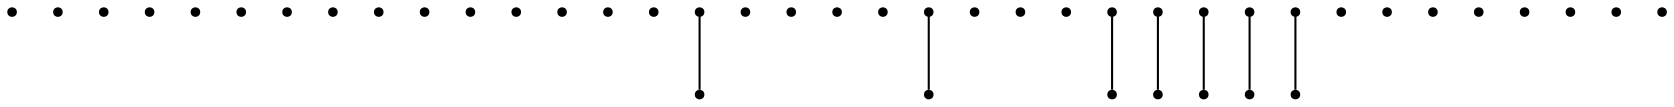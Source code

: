 graph {
  node [shape=point,comment="{\"directed\":false,\"doi\":\"10.1007/978-3-642-11805-0_21\",\"figure\":\"2\"}"]

  v0 [pos="1654.4668000509573,999.9444423801646"]
  v1 [pos="1638.396500041873,585.7230742147151"]
  v2 [pos="1632.6432504343431,1021.7566721608821"]
  v3 [pos="1610.8228820978209,1043.569728759892"]
  v4 [pos="1603.1140041794888,620.9921851197555"]
  v5 [pos="1589.0014321260674,1065.384947806745"]
  v6 [pos="1673.6789959042571,550.4539951103782"]
  v7 [pos="1567.1778825094532,1087.1981316085694"]
  v8 [pos="1545.3564325376997,1109.0132234526077"]
  v9 [pos="1532.547994445091,691.5303433284291"]
  v10 [pos="1523.5360960139783,1130.8254532333253"]
  v11 [pos="1470.9970326090968,1183.3444423801648"]
  v12 [pos="1449.1734829924826,1205.156672160882"]
  v13 [pos="1427.3531146559603,1226.969728759892"]
  v14 [pos="1405.5316646842068,1248.784947806745"]
  v15 [pos="1391.4180109955544,832.6065961443692"]
  v16 [pos="1723.0740638200627,832.6065961443692"]
  v17 [pos="1426.6995206611098,797.3385982639538"]
  v18 [pos="1383.7081150675929,1270.5981316085695"]
  v19 [pos="1363.1918488790823,839.6612006226851"]
  v20 [pos="1361.8866650958394,1292.4101705850653"]
  v21 [pos="1356.1345289363414,832.6065961443692"]
  v22 [pos="1363.1918488790823,832.6065961443692"]
  v23 [pos="1461.9830027203227,762.0683743342886"]
  v24 [pos="1340.066328572118,1314.225453233325"]
  v25 [pos="1327.909353016698,839.6612006226851"]
  v26 [pos="1320.8520648867586,832.6065961443692"]
  v27 [pos="1327.909353016698,832.6065961443692"]
  v28 [pos="1497.266516592336,726.7993588313589"]
  v29 [pos="1567.8315083171044,656.261200622685"]
  v30 [pos="1708.9614917666413,515.184947806745"]
  v31 [pos="1292.626857154314,832.6065961443692"]
  v32 [pos="742.2175707351329,832.6065961443692"]
  v33 [pos="1207.9482435536938,917.2540269110818"]
  v34 [pos="1137.3822974448979,987.7921851197553"]
  v35 [pos="1066.8172739073286,1058.330343328429"]
  v36 [pos="996.2523139953613,1128.8683743342883"]
  v37 [pos="925.6873381769934,1199.4065961443694"]
  v38 [pos="855.122346452225,1269.9468531994783"]
  v39 [pos="826.8951345133227,1298.161200622685"]
  v40 [pos="798.6689087712487,1326.376629269813"]
  v41 [pos="770.4427148419757,1354.5921851197554"]
  v42 [pos="749.2738567618436,1375.7540269110816"]
  v43 [pos="742.2175707351329,1382.806596144369"]

  v37 -- v29 [id="-11",pos="925.6873381769934,1199.4065961443694 925.6883720930232,846.714914681301 925.6883720930232,846.714914681301 925.6883720930232,846.714914681301 1243.2287352096203,846.714914681301 1243.2287352096203,846.714914681301 1243.2287352096203,846.714914681301 1306.738411198106,846.714914681301 1306.738411198106,846.714914681301 1306.738411198106,846.714914681301 1306.738411198106,656.2622818466064 1306.738411198106,656.2622818466064 1306.738411198106,656.2622818466064 1567.8315083171044,656.261200622685 1567.8315083171044,656.261200622685 1567.8315083171044,656.261200622685"]
  v41 -- v30 [id="-22",pos="770.4427148419757,1354.5921851197554 770.4437487580055,839.6622818466064 770.4437487580055,839.6622818466064 770.4437487580055,839.6622818466064 1243.2287352096203,839.6622818466064 1243.2287352096203,839.6622818466064 1243.2287352096203,839.6622818466064 1299.683095461823,839.6622818466064 1299.683095461823,839.6622818466064 1299.683095461823,839.6622818466064 1299.683095461823,515.1859654292591 1299.683095461823,515.1859654292591 1299.683095461823,515.1859654292591 1708.9614917666413,515.184947806745 1708.9614917666413,515.184947806745 1708.9614917666413,515.184947806745"]
  v35 -- v28 [id="-23",pos="1066.8172739073286,1058.330343328429 1066.818291916958,853.7672931103671 1066.818291916958,853.7672931103671 1066.818291916958,853.7672931103671 1243.2287352096203,853.7672931103671 1243.2287352096203,853.7672931103671 1243.2287352096203,853.7672931103671 1313.797798972906,853.7672931103671 1313.797798972906,853.7672931103671 1313.797798972906,853.7672931103671 1313.797798972906,726.8003128524658 1313.797798972906,726.8003128524658 1313.797798972906,726.8003128524658 1497.266516592336,726.7993588313589 1497.266516592336,726.7993588313589 1497.266516592336,726.7993588313589"]
  v15 -- v16 [id="-32",pos="1391.4180109955544,832.6065961443692 1723.0740638200627,832.6065961443692 1723.0740638200627,832.6065961443692 1723.0740638200627,832.6065961443692"]
  v26 -- v27 [id="-38",pos="1320.8520648867586,832.6065961443692 1327.909353016698,832.6065961443692 1327.909353016698,832.6065961443692 1327.909353016698,832.6065961443692"]
  v21 -- v22 [id="-41",pos="1356.1345289363414,832.6065961443692 1363.1918488790823,832.6065961443692 1363.1918488790823,832.6065961443692 1363.1918488790823,832.6065961443692"]
  v31 -- v32 [id="-42",pos="1292.626857154314,832.6065961443692 742.2175707351329,832.6065961443692 742.2175707351329,832.6065961443692 742.2175707351329,832.6065961443692"]
}
